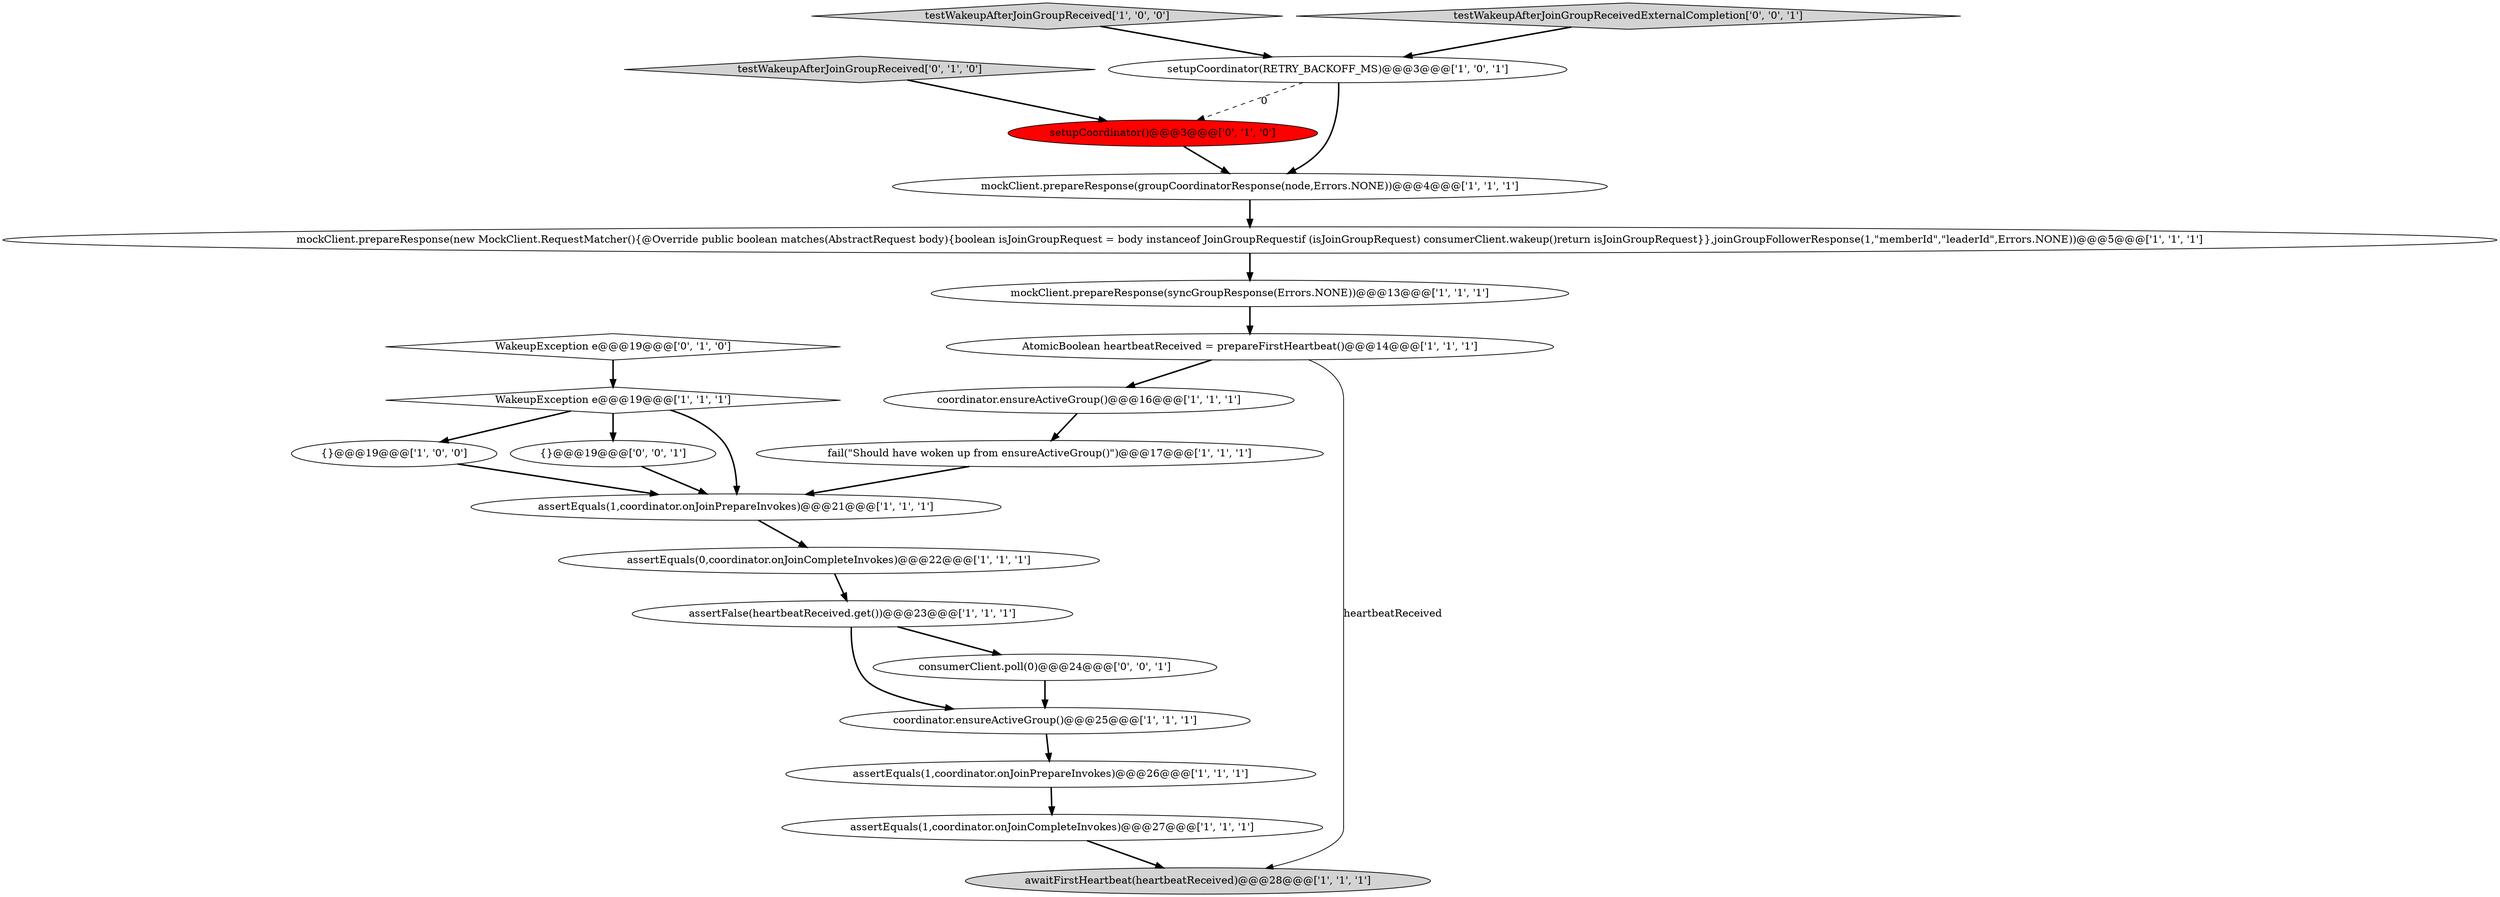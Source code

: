 digraph {
8 [style = filled, label = "mockClient.prepareResponse(syncGroupResponse(Errors.NONE))@@@13@@@['1', '1', '1']", fillcolor = white, shape = ellipse image = "AAA0AAABBB1BBB"];
13 [style = filled, label = "testWakeupAfterJoinGroupReceived['1', '0', '0']", fillcolor = lightgray, shape = diamond image = "AAA0AAABBB1BBB"];
0 [style = filled, label = "{}@@@19@@@['1', '0', '0']", fillcolor = white, shape = ellipse image = "AAA0AAABBB1BBB"];
7 [style = filled, label = "assertEquals(1,coordinator.onJoinCompleteInvokes)@@@27@@@['1', '1', '1']", fillcolor = white, shape = ellipse image = "AAA0AAABBB1BBB"];
10 [style = filled, label = "coordinator.ensureActiveGroup()@@@25@@@['1', '1', '1']", fillcolor = white, shape = ellipse image = "AAA0AAABBB1BBB"];
4 [style = filled, label = "AtomicBoolean heartbeatReceived = prepareFirstHeartbeat()@@@14@@@['1', '1', '1']", fillcolor = white, shape = ellipse image = "AAA0AAABBB1BBB"];
16 [style = filled, label = "fail(\"Should have woken up from ensureActiveGroup()\")@@@17@@@['1', '1', '1']", fillcolor = white, shape = ellipse image = "AAA0AAABBB1BBB"];
6 [style = filled, label = "WakeupException e@@@19@@@['1', '1', '1']", fillcolor = white, shape = diamond image = "AAA0AAABBB1BBB"];
11 [style = filled, label = "mockClient.prepareResponse(new MockClient.RequestMatcher(){@Override public boolean matches(AbstractRequest body){boolean isJoinGroupRequest = body instanceof JoinGroupRequestif (isJoinGroupRequest) consumerClient.wakeup()return isJoinGroupRequest}},joinGroupFollowerResponse(1,\"memberId\",\"leaderId\",Errors.NONE))@@@5@@@['1', '1', '1']", fillcolor = white, shape = ellipse image = "AAA0AAABBB1BBB"];
12 [style = filled, label = "coordinator.ensureActiveGroup()@@@16@@@['1', '1', '1']", fillcolor = white, shape = ellipse image = "AAA0AAABBB1BBB"];
20 [style = filled, label = "{}@@@19@@@['0', '0', '1']", fillcolor = white, shape = ellipse image = "AAA0AAABBB3BBB"];
14 [style = filled, label = "assertEquals(1,coordinator.onJoinPrepareInvokes)@@@21@@@['1', '1', '1']", fillcolor = white, shape = ellipse image = "AAA0AAABBB1BBB"];
21 [style = filled, label = "testWakeupAfterJoinGroupReceivedExternalCompletion['0', '0', '1']", fillcolor = lightgray, shape = diamond image = "AAA0AAABBB3BBB"];
22 [style = filled, label = "consumerClient.poll(0)@@@24@@@['0', '0', '1']", fillcolor = white, shape = ellipse image = "AAA0AAABBB3BBB"];
15 [style = filled, label = "mockClient.prepareResponse(groupCoordinatorResponse(node,Errors.NONE))@@@4@@@['1', '1', '1']", fillcolor = white, shape = ellipse image = "AAA0AAABBB1BBB"];
17 [style = filled, label = "testWakeupAfterJoinGroupReceived['0', '1', '0']", fillcolor = lightgray, shape = diamond image = "AAA0AAABBB2BBB"];
3 [style = filled, label = "awaitFirstHeartbeat(heartbeatReceived)@@@28@@@['1', '1', '1']", fillcolor = lightgray, shape = ellipse image = "AAA0AAABBB1BBB"];
5 [style = filled, label = "assertEquals(0,coordinator.onJoinCompleteInvokes)@@@22@@@['1', '1', '1']", fillcolor = white, shape = ellipse image = "AAA0AAABBB1BBB"];
18 [style = filled, label = "setupCoordinator()@@@3@@@['0', '1', '0']", fillcolor = red, shape = ellipse image = "AAA1AAABBB2BBB"];
9 [style = filled, label = "assertFalse(heartbeatReceived.get())@@@23@@@['1', '1', '1']", fillcolor = white, shape = ellipse image = "AAA0AAABBB1BBB"];
1 [style = filled, label = "assertEquals(1,coordinator.onJoinPrepareInvokes)@@@26@@@['1', '1', '1']", fillcolor = white, shape = ellipse image = "AAA0AAABBB1BBB"];
2 [style = filled, label = "setupCoordinator(RETRY_BACKOFF_MS)@@@3@@@['1', '0', '1']", fillcolor = white, shape = ellipse image = "AAA0AAABBB1BBB"];
19 [style = filled, label = "WakeupException e@@@19@@@['0', '1', '0']", fillcolor = white, shape = diamond image = "AAA0AAABBB2BBB"];
9->22 [style = bold, label=""];
5->9 [style = bold, label=""];
4->3 [style = solid, label="heartbeatReceived"];
14->5 [style = bold, label=""];
18->15 [style = bold, label=""];
20->14 [style = bold, label=""];
6->0 [style = bold, label=""];
12->16 [style = bold, label=""];
9->10 [style = bold, label=""];
19->6 [style = bold, label=""];
1->7 [style = bold, label=""];
7->3 [style = bold, label=""];
21->2 [style = bold, label=""];
6->14 [style = bold, label=""];
6->20 [style = bold, label=""];
0->14 [style = bold, label=""];
15->11 [style = bold, label=""];
2->15 [style = bold, label=""];
22->10 [style = bold, label=""];
2->18 [style = dashed, label="0"];
4->12 [style = bold, label=""];
11->8 [style = bold, label=""];
16->14 [style = bold, label=""];
8->4 [style = bold, label=""];
10->1 [style = bold, label=""];
17->18 [style = bold, label=""];
13->2 [style = bold, label=""];
}
